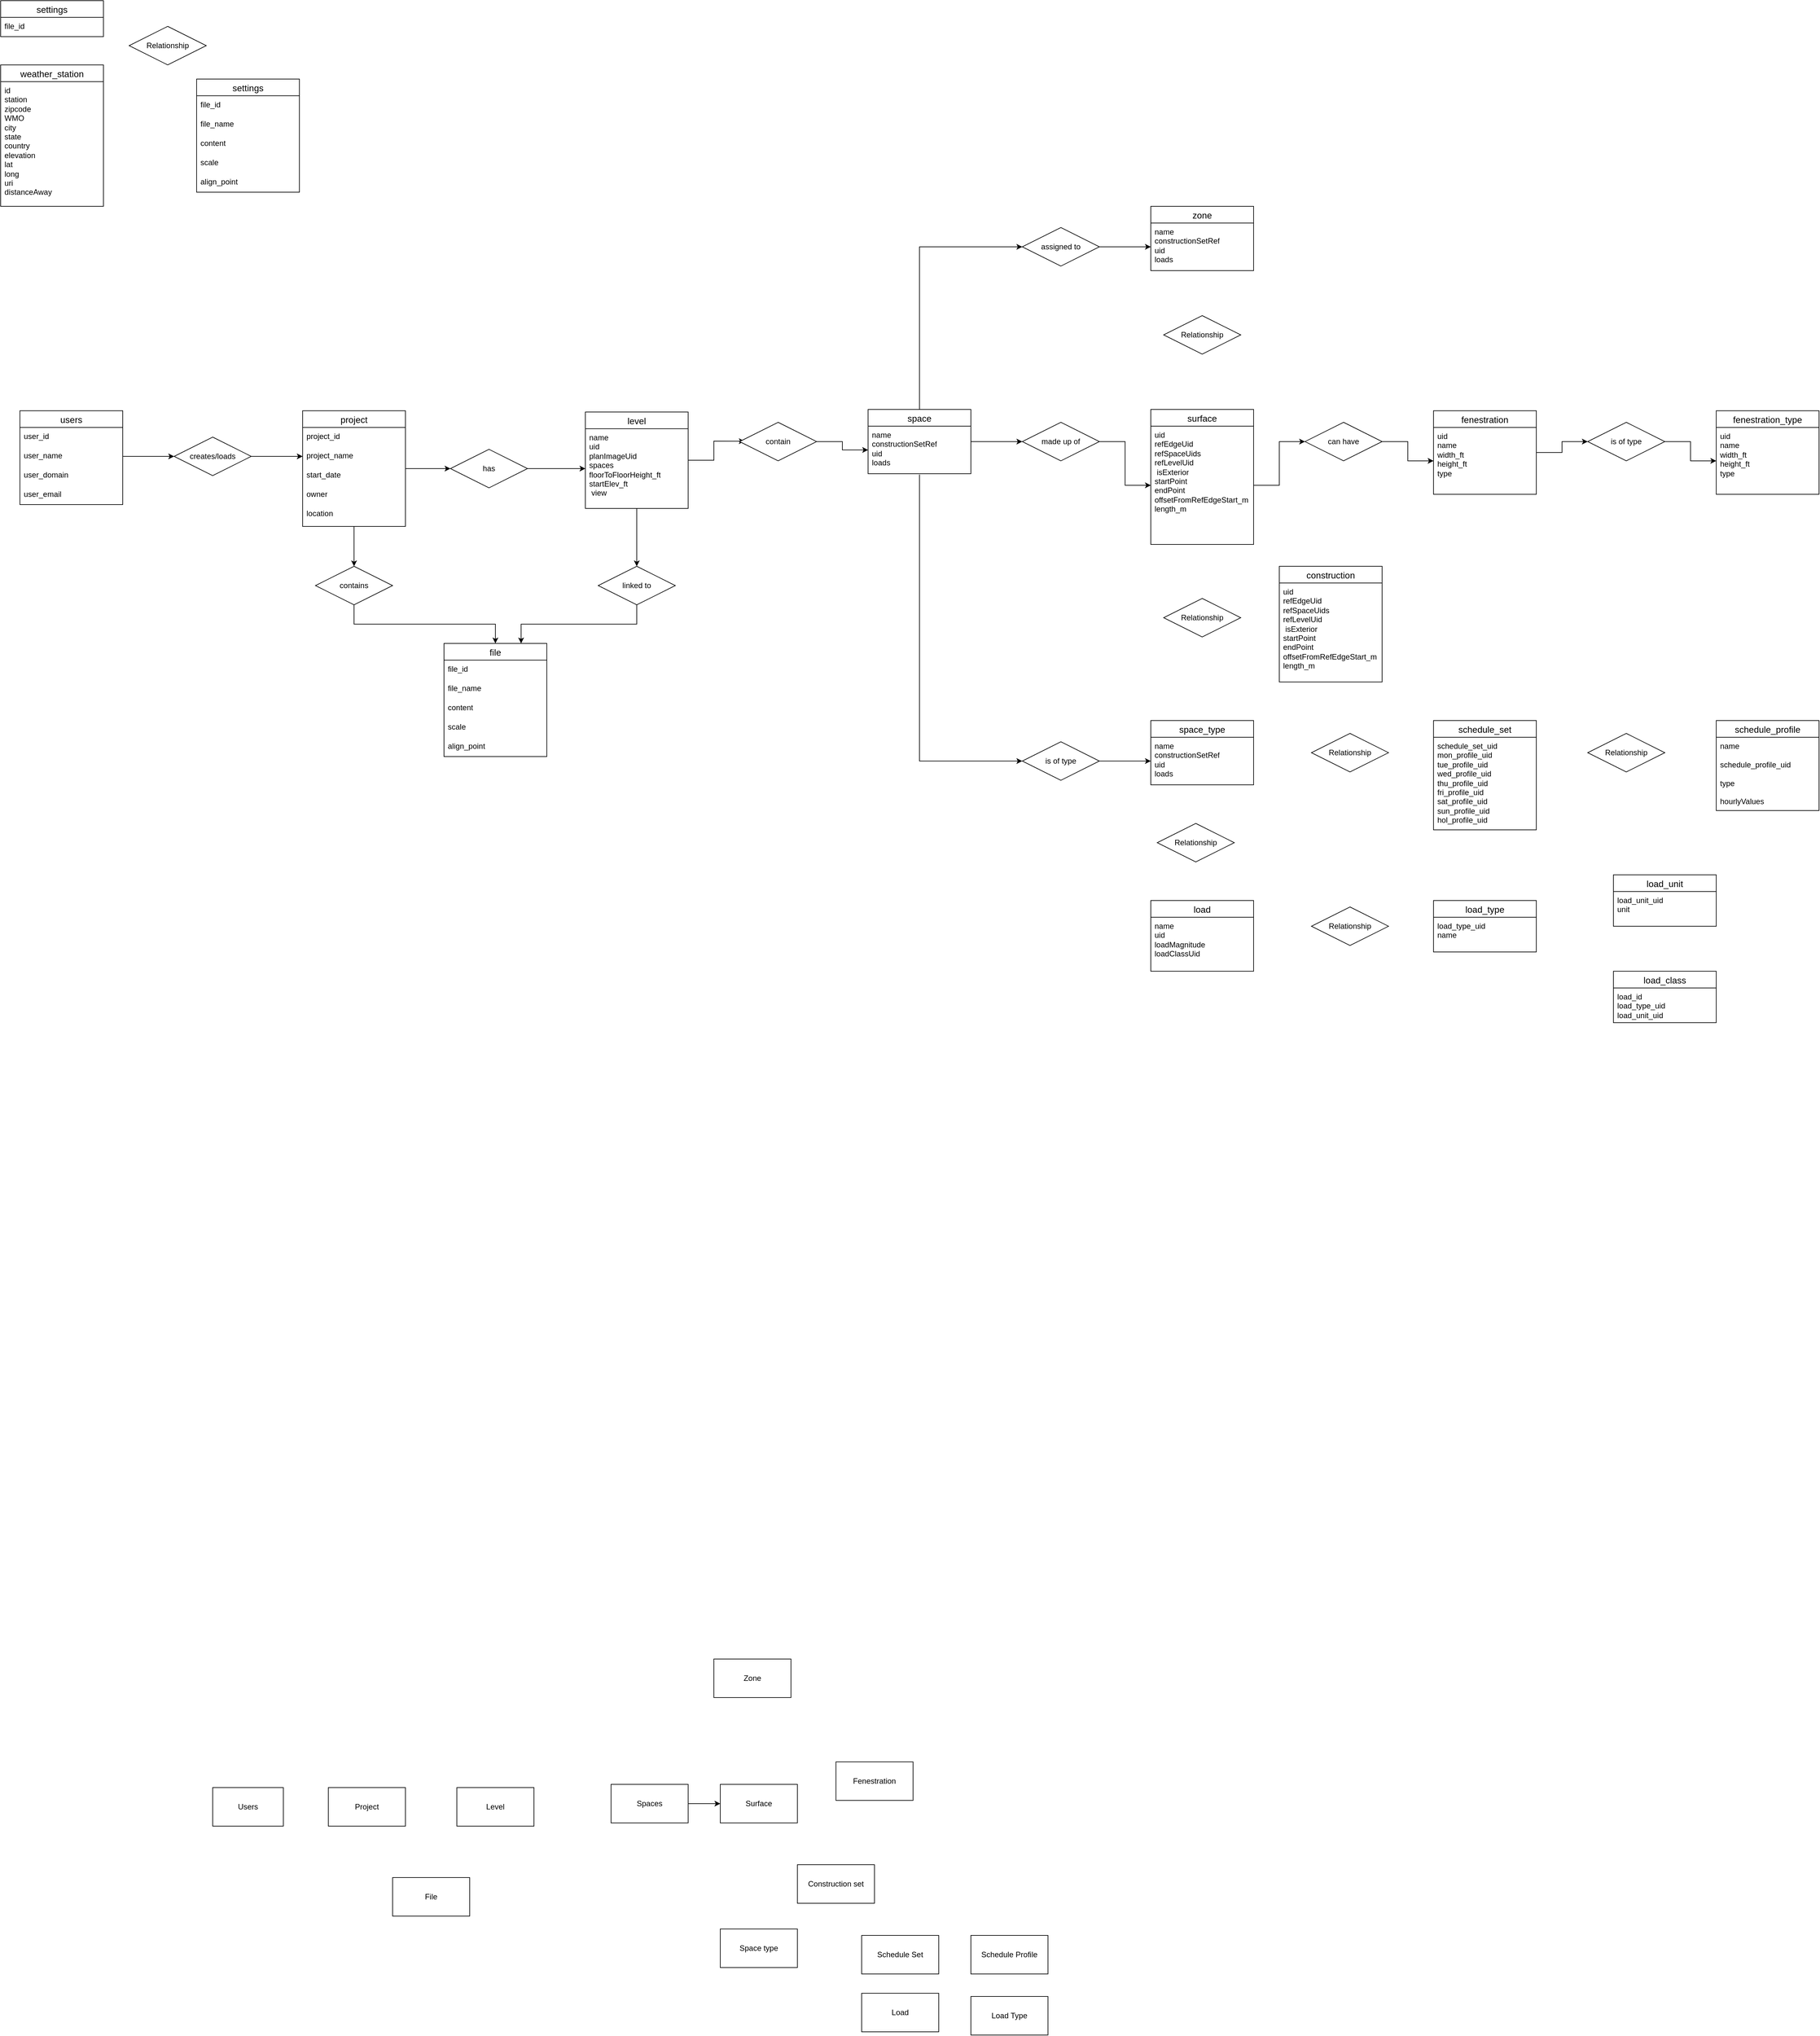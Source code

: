 <mxfile version="21.6.2" type="github">
  <diagram id="R2lEEEUBdFMjLlhIrx00" name="Page-1">
    <mxGraphModel dx="3013" dy="1828" grid="1" gridSize="10" guides="1" tooltips="1" connect="1" arrows="1" fold="1" page="1" pageScale="1" pageWidth="850" pageHeight="1100" math="0" shadow="0" extFonts="Permanent Marker^https://fonts.googleapis.com/css?family=Permanent+Marker">
      <root>
        <mxCell id="0" />
        <mxCell id="1" parent="0" />
        <mxCell id="-F1Ka28uUz91m6z4E-cP-1" value="users" style="swimlane;fontStyle=0;childLayout=stackLayout;horizontal=1;startSize=26;horizontalStack=0;resizeParent=1;resizeParentMax=0;resizeLast=0;collapsible=1;marginBottom=0;align=center;fontSize=14;" parent="1" vertex="1">
          <mxGeometry x="-1040" y="438" width="160" height="146" as="geometry" />
        </mxCell>
        <mxCell id="-F1Ka28uUz91m6z4E-cP-2" value="user_id" style="text;strokeColor=none;fillColor=none;spacingLeft=4;spacingRight=4;overflow=hidden;rotatable=0;points=[[0,0.5],[1,0.5]];portConstraint=eastwest;fontSize=12;whiteSpace=wrap;html=1;" parent="-F1Ka28uUz91m6z4E-cP-1" vertex="1">
          <mxGeometry y="26" width="160" height="30" as="geometry" />
        </mxCell>
        <mxCell id="-F1Ka28uUz91m6z4E-cP-3" value="user_name" style="text;strokeColor=none;fillColor=none;spacingLeft=4;spacingRight=4;overflow=hidden;rotatable=0;points=[[0,0.5],[1,0.5]];portConstraint=eastwest;fontSize=12;whiteSpace=wrap;html=1;" parent="-F1Ka28uUz91m6z4E-cP-1" vertex="1">
          <mxGeometry y="56" width="160" height="30" as="geometry" />
        </mxCell>
        <mxCell id="-F1Ka28uUz91m6z4E-cP-4" value="user_domain" style="text;strokeColor=none;fillColor=none;spacingLeft=4;spacingRight=4;overflow=hidden;rotatable=0;points=[[0,0.5],[1,0.5]];portConstraint=eastwest;fontSize=12;whiteSpace=wrap;html=1;" parent="-F1Ka28uUz91m6z4E-cP-1" vertex="1">
          <mxGeometry y="86" width="160" height="30" as="geometry" />
        </mxCell>
        <mxCell id="-F1Ka28uUz91m6z4E-cP-5" value="user_email&lt;br&gt;" style="text;strokeColor=none;fillColor=none;spacingLeft=4;spacingRight=4;overflow=hidden;rotatable=0;points=[[0,0.5],[1,0.5]];portConstraint=eastwest;fontSize=12;whiteSpace=wrap;html=1;" parent="-F1Ka28uUz91m6z4E-cP-1" vertex="1">
          <mxGeometry y="116" width="160" height="30" as="geometry" />
        </mxCell>
        <mxCell id="3tNtKZtcyxGO_XnY_yWC-94" style="edgeStyle=orthogonalEdgeStyle;rounded=0;orthogonalLoop=1;jettySize=auto;html=1;entryX=0;entryY=0.5;entryDx=0;entryDy=0;" edge="1" parent="1" source="-F1Ka28uUz91m6z4E-cP-6" target="3tNtKZtcyxGO_XnY_yWC-74">
          <mxGeometry relative="1" as="geometry" />
        </mxCell>
        <mxCell id="3tNtKZtcyxGO_XnY_yWC-106" style="edgeStyle=orthogonalEdgeStyle;rounded=0;orthogonalLoop=1;jettySize=auto;html=1;" edge="1" parent="1" source="-F1Ka28uUz91m6z4E-cP-6" target="3tNtKZtcyxGO_XnY_yWC-72">
          <mxGeometry relative="1" as="geometry" />
        </mxCell>
        <mxCell id="-F1Ka28uUz91m6z4E-cP-6" value="project" style="swimlane;fontStyle=0;childLayout=stackLayout;horizontal=1;startSize=26;horizontalStack=0;resizeParent=1;resizeParentMax=0;resizeLast=0;collapsible=1;marginBottom=0;align=center;fontSize=14;" parent="1" vertex="1">
          <mxGeometry x="-600" y="438" width="160" height="180" as="geometry" />
        </mxCell>
        <mxCell id="-F1Ka28uUz91m6z4E-cP-7" value="project_id" style="text;strokeColor=none;fillColor=none;spacingLeft=4;spacingRight=4;overflow=hidden;rotatable=0;points=[[0,0.5],[1,0.5]];portConstraint=eastwest;fontSize=12;whiteSpace=wrap;html=1;" parent="-F1Ka28uUz91m6z4E-cP-6" vertex="1">
          <mxGeometry y="26" width="160" height="30" as="geometry" />
        </mxCell>
        <mxCell id="-F1Ka28uUz91m6z4E-cP-8" value="project_name" style="text;strokeColor=none;fillColor=none;spacingLeft=4;spacingRight=4;overflow=hidden;rotatable=0;points=[[0,0.5],[1,0.5]];portConstraint=eastwest;fontSize=12;whiteSpace=wrap;html=1;" parent="-F1Ka28uUz91m6z4E-cP-6" vertex="1">
          <mxGeometry y="56" width="160" height="30" as="geometry" />
        </mxCell>
        <mxCell id="-F1Ka28uUz91m6z4E-cP-9" value="start_date" style="text;strokeColor=none;fillColor=none;spacingLeft=4;spacingRight=4;overflow=hidden;rotatable=0;points=[[0,0.5],[1,0.5]];portConstraint=eastwest;fontSize=12;whiteSpace=wrap;html=1;" parent="-F1Ka28uUz91m6z4E-cP-6" vertex="1">
          <mxGeometry y="86" width="160" height="30" as="geometry" />
        </mxCell>
        <mxCell id="-F1Ka28uUz91m6z4E-cP-11" value="owner" style="text;strokeColor=none;fillColor=none;spacingLeft=4;spacingRight=4;overflow=hidden;rotatable=0;points=[[0,0.5],[1,0.5]];portConstraint=eastwest;fontSize=12;whiteSpace=wrap;html=1;" parent="-F1Ka28uUz91m6z4E-cP-6" vertex="1">
          <mxGeometry y="116" width="160" height="30" as="geometry" />
        </mxCell>
        <mxCell id="-F1Ka28uUz91m6z4E-cP-12" value="location" style="text;strokeColor=none;fillColor=none;spacingLeft=4;spacingRight=4;overflow=hidden;rotatable=0;points=[[0,0.5],[1,0.5]];portConstraint=eastwest;fontSize=12;whiteSpace=wrap;html=1;" parent="-F1Ka28uUz91m6z4E-cP-6" vertex="1">
          <mxGeometry y="146" width="160" height="34" as="geometry" />
        </mxCell>
        <mxCell id="-F1Ka28uUz91m6z4E-cP-13" value="file" style="swimlane;fontStyle=0;childLayout=stackLayout;horizontal=1;startSize=26;horizontalStack=0;resizeParent=1;resizeParentMax=0;resizeLast=0;collapsible=1;marginBottom=0;align=center;fontSize=14;" parent="1" vertex="1">
          <mxGeometry x="-380" y="800" width="160" height="176" as="geometry" />
        </mxCell>
        <mxCell id="-F1Ka28uUz91m6z4E-cP-14" value="file_id" style="text;strokeColor=none;fillColor=none;spacingLeft=4;spacingRight=4;overflow=hidden;rotatable=0;points=[[0,0.5],[1,0.5]];portConstraint=eastwest;fontSize=12;whiteSpace=wrap;html=1;" parent="-F1Ka28uUz91m6z4E-cP-13" vertex="1">
          <mxGeometry y="26" width="160" height="30" as="geometry" />
        </mxCell>
        <mxCell id="-F1Ka28uUz91m6z4E-cP-15" value="file_name" style="text;strokeColor=none;fillColor=none;spacingLeft=4;spacingRight=4;overflow=hidden;rotatable=0;points=[[0,0.5],[1,0.5]];portConstraint=eastwest;fontSize=12;whiteSpace=wrap;html=1;" parent="-F1Ka28uUz91m6z4E-cP-13" vertex="1">
          <mxGeometry y="56" width="160" height="30" as="geometry" />
        </mxCell>
        <mxCell id="-F1Ka28uUz91m6z4E-cP-16" value="content" style="text;strokeColor=none;fillColor=none;spacingLeft=4;spacingRight=4;overflow=hidden;rotatable=0;points=[[0,0.5],[1,0.5]];portConstraint=eastwest;fontSize=12;whiteSpace=wrap;html=1;" parent="-F1Ka28uUz91m6z4E-cP-13" vertex="1">
          <mxGeometry y="86" width="160" height="30" as="geometry" />
        </mxCell>
        <mxCell id="-F1Ka28uUz91m6z4E-cP-17" value="scale" style="text;strokeColor=none;fillColor=none;spacingLeft=4;spacingRight=4;overflow=hidden;rotatable=0;points=[[0,0.5],[1,0.5]];portConstraint=eastwest;fontSize=12;whiteSpace=wrap;html=1;" parent="-F1Ka28uUz91m6z4E-cP-13" vertex="1">
          <mxGeometry y="116" width="160" height="30" as="geometry" />
        </mxCell>
        <mxCell id="-F1Ka28uUz91m6z4E-cP-18" value="align_point" style="text;strokeColor=none;fillColor=none;spacingLeft=4;spacingRight=4;overflow=hidden;rotatable=0;points=[[0,0.5],[1,0.5]];portConstraint=eastwest;fontSize=12;whiteSpace=wrap;html=1;" parent="-F1Ka28uUz91m6z4E-cP-13" vertex="1">
          <mxGeometry y="146" width="160" height="30" as="geometry" />
        </mxCell>
        <mxCell id="-F1Ka28uUz91m6z4E-cP-19" value="settings" style="swimlane;fontStyle=0;childLayout=stackLayout;horizontal=1;startSize=26;horizontalStack=0;resizeParent=1;resizeParentMax=0;resizeLast=0;collapsible=1;marginBottom=0;align=center;fontSize=14;" parent="1" vertex="1">
          <mxGeometry x="-765" y="-78" width="160" height="176" as="geometry" />
        </mxCell>
        <mxCell id="-F1Ka28uUz91m6z4E-cP-20" value="file_id" style="text;strokeColor=none;fillColor=none;spacingLeft=4;spacingRight=4;overflow=hidden;rotatable=0;points=[[0,0.5],[1,0.5]];portConstraint=eastwest;fontSize=12;whiteSpace=wrap;html=1;" parent="-F1Ka28uUz91m6z4E-cP-19" vertex="1">
          <mxGeometry y="26" width="160" height="30" as="geometry" />
        </mxCell>
        <mxCell id="-F1Ka28uUz91m6z4E-cP-21" value="file_name" style="text;strokeColor=none;fillColor=none;spacingLeft=4;spacingRight=4;overflow=hidden;rotatable=0;points=[[0,0.5],[1,0.5]];portConstraint=eastwest;fontSize=12;whiteSpace=wrap;html=1;" parent="-F1Ka28uUz91m6z4E-cP-19" vertex="1">
          <mxGeometry y="56" width="160" height="30" as="geometry" />
        </mxCell>
        <mxCell id="-F1Ka28uUz91m6z4E-cP-22" value="content" style="text;strokeColor=none;fillColor=none;spacingLeft=4;spacingRight=4;overflow=hidden;rotatable=0;points=[[0,0.5],[1,0.5]];portConstraint=eastwest;fontSize=12;whiteSpace=wrap;html=1;" parent="-F1Ka28uUz91m6z4E-cP-19" vertex="1">
          <mxGeometry y="86" width="160" height="30" as="geometry" />
        </mxCell>
        <mxCell id="-F1Ka28uUz91m6z4E-cP-23" value="scale" style="text;strokeColor=none;fillColor=none;spacingLeft=4;spacingRight=4;overflow=hidden;rotatable=0;points=[[0,0.5],[1,0.5]];portConstraint=eastwest;fontSize=12;whiteSpace=wrap;html=1;" parent="-F1Ka28uUz91m6z4E-cP-19" vertex="1">
          <mxGeometry y="116" width="160" height="30" as="geometry" />
        </mxCell>
        <mxCell id="-F1Ka28uUz91m6z4E-cP-24" value="align_point" style="text;strokeColor=none;fillColor=none;spacingLeft=4;spacingRight=4;overflow=hidden;rotatable=0;points=[[0,0.5],[1,0.5]];portConstraint=eastwest;fontSize=12;whiteSpace=wrap;html=1;" parent="-F1Ka28uUz91m6z4E-cP-19" vertex="1">
          <mxGeometry y="146" width="160" height="30" as="geometry" />
        </mxCell>
        <mxCell id="3tNtKZtcyxGO_XnY_yWC-1" value="schedule_profile" style="swimlane;fontStyle=0;childLayout=stackLayout;horizontal=1;startSize=26;horizontalStack=0;resizeParent=1;resizeParentMax=0;resizeLast=0;collapsible=1;marginBottom=0;align=center;fontSize=14;" vertex="1" parent="1">
          <mxGeometry x="1600" y="920" width="160" height="140" as="geometry" />
        </mxCell>
        <mxCell id="3tNtKZtcyxGO_XnY_yWC-3" value="&lt;div&gt;name&lt;/div&gt;&lt;div&gt;&lt;br&gt;&lt;/div&gt;&lt;div&gt;schedule_profile_uid&lt;/div&gt;&lt;div&gt;&lt;br&gt;&lt;/div&gt;&lt;div&gt;type&lt;/div&gt;&lt;div&gt;&lt;br&gt;&lt;/div&gt;&lt;div&gt;hourlyValues&lt;/div&gt;" style="text;strokeColor=none;fillColor=none;spacingLeft=4;spacingRight=4;overflow=hidden;rotatable=0;points=[[0,0.5],[1,0.5]];portConstraint=eastwest;fontSize=12;whiteSpace=wrap;html=1;" vertex="1" parent="3tNtKZtcyxGO_XnY_yWC-1">
          <mxGeometry y="26" width="160" height="114" as="geometry" />
        </mxCell>
        <mxCell id="3tNtKZtcyxGO_XnY_yWC-7" value="schedule_set" style="swimlane;fontStyle=0;childLayout=stackLayout;horizontal=1;startSize=26;horizontalStack=0;resizeParent=1;resizeParentMax=0;resizeLast=0;collapsible=1;marginBottom=0;align=center;fontSize=14;" vertex="1" parent="1">
          <mxGeometry x="1160" y="920" width="160" height="170" as="geometry" />
        </mxCell>
        <mxCell id="3tNtKZtcyxGO_XnY_yWC-8" value="&lt;div&gt;schedule_set_uid&lt;/div&gt;&lt;div&gt;mon_profile_uid&lt;/div&gt;&lt;div&gt;tue_profile_uid&lt;br&gt;&lt;/div&gt;wed_profile_uid&lt;br&gt;thu_profile_uid&lt;br&gt;fri_profile_uid&lt;br&gt;sat_profile_uid&lt;br&gt;sun_profile_uid&lt;br&gt;hol_profile_uid" style="text;strokeColor=none;fillColor=none;spacingLeft=4;spacingRight=4;overflow=hidden;rotatable=0;points=[[0,0.5],[1,0.5]];portConstraint=eastwest;fontSize=12;whiteSpace=wrap;html=1;" vertex="1" parent="3tNtKZtcyxGO_XnY_yWC-7">
          <mxGeometry y="26" width="160" height="144" as="geometry" />
        </mxCell>
        <mxCell id="3tNtKZtcyxGO_XnY_yWC-9" value="weather_station" style="swimlane;fontStyle=0;childLayout=stackLayout;horizontal=1;startSize=26;horizontalStack=0;resizeParent=1;resizeParentMax=0;resizeLast=0;collapsible=1;marginBottom=0;align=center;fontSize=14;" vertex="1" parent="1">
          <mxGeometry x="-1070" y="-100" width="160" height="220" as="geometry" />
        </mxCell>
        <mxCell id="3tNtKZtcyxGO_XnY_yWC-10" value="id&lt;br&gt;&lt;div&gt;station&lt;/div&gt;&lt;div&gt;zipcode&lt;/div&gt;&lt;div&gt;WMO&lt;/div&gt;&lt;div&gt;city&lt;/div&gt;&lt;div&gt;state&lt;/div&gt;&lt;div&gt;country&lt;/div&gt;&lt;div&gt;elevation&lt;/div&gt;&lt;div&gt;lat&lt;/div&gt;&lt;div&gt;long&lt;/div&gt;&lt;div&gt;uri&lt;/div&gt;&lt;div&gt;distanceAway&lt;/div&gt;" style="text;strokeColor=none;fillColor=none;spacingLeft=4;spacingRight=4;overflow=hidden;rotatable=0;points=[[0,0.5],[1,0.5]];portConstraint=eastwest;fontSize=12;whiteSpace=wrap;html=1;" vertex="1" parent="3tNtKZtcyxGO_XnY_yWC-9">
          <mxGeometry y="26" width="160" height="194" as="geometry" />
        </mxCell>
        <mxCell id="3tNtKZtcyxGO_XnY_yWC-15" value="settings" style="swimlane;fontStyle=0;childLayout=stackLayout;horizontal=1;startSize=26;horizontalStack=0;resizeParent=1;resizeParentMax=0;resizeLast=0;collapsible=1;marginBottom=0;align=center;fontSize=14;" vertex="1" parent="1">
          <mxGeometry x="-1070" y="-200" width="160" height="56" as="geometry" />
        </mxCell>
        <mxCell id="3tNtKZtcyxGO_XnY_yWC-16" value="file_id" style="text;strokeColor=none;fillColor=none;spacingLeft=4;spacingRight=4;overflow=hidden;rotatable=0;points=[[0,0.5],[1,0.5]];portConstraint=eastwest;fontSize=12;whiteSpace=wrap;html=1;" vertex="1" parent="3tNtKZtcyxGO_XnY_yWC-15">
          <mxGeometry y="26" width="160" height="30" as="geometry" />
        </mxCell>
        <mxCell id="3tNtKZtcyxGO_XnY_yWC-22" value="surface" style="swimlane;fontStyle=0;childLayout=stackLayout;horizontal=1;startSize=26;horizontalStack=0;resizeParent=1;resizeParentMax=0;resizeLast=0;collapsible=1;marginBottom=0;align=center;fontSize=14;" vertex="1" parent="1">
          <mxGeometry x="720" y="436" width="160" height="210" as="geometry" />
        </mxCell>
        <mxCell id="3tNtKZtcyxGO_XnY_yWC-23" value="&lt;span style=&quot;background-color: initial;&quot;&gt;uid&lt;/span&gt;&lt;br&gt;&lt;div&gt;refEdgeUid&lt;span style=&quot;white-space: pre;&quot;&gt;&#x9;&lt;/span&gt;&lt;/div&gt;&lt;div&gt;refSpaceUids&lt;br&gt;&lt;/div&gt;&lt;div&gt;refLevelUid&lt;/div&gt;&lt;div&gt;&amp;nbsp;isExterior&lt;/div&gt;&lt;div&gt;startPoint&lt;/div&gt;&lt;div&gt;endPoint&lt;/div&gt;&lt;div&gt;offsetFromRefEdgeStart_m&lt;/div&gt;&lt;div&gt;length_m&lt;/div&gt;" style="text;strokeColor=none;fillColor=none;spacingLeft=4;spacingRight=4;overflow=hidden;rotatable=0;points=[[0,0.5],[1,0.5]];portConstraint=eastwest;fontSize=12;whiteSpace=wrap;html=1;" vertex="1" parent="3tNtKZtcyxGO_XnY_yWC-22">
          <mxGeometry y="26" width="160" height="184" as="geometry" />
        </mxCell>
        <mxCell id="3tNtKZtcyxGO_XnY_yWC-24" value="load_class" style="swimlane;fontStyle=0;childLayout=stackLayout;horizontal=1;startSize=26;horizontalStack=0;resizeParent=1;resizeParentMax=0;resizeLast=0;collapsible=1;marginBottom=0;align=center;fontSize=14;" vertex="1" parent="1">
          <mxGeometry x="1440" y="1310" width="160" height="80" as="geometry" />
        </mxCell>
        <mxCell id="3tNtKZtcyxGO_XnY_yWC-25" value="load_id&lt;br&gt;load_type_uid&lt;br&gt;load_unit_uid&lt;br&gt;&lt;div&gt;&lt;/div&gt;" style="text;strokeColor=none;fillColor=none;spacingLeft=4;spacingRight=4;overflow=hidden;rotatable=0;points=[[0,0.5],[1,0.5]];portConstraint=eastwest;fontSize=12;whiteSpace=wrap;html=1;" vertex="1" parent="3tNtKZtcyxGO_XnY_yWC-24">
          <mxGeometry y="26" width="160" height="54" as="geometry" />
        </mxCell>
        <mxCell id="3tNtKZtcyxGO_XnY_yWC-26" value="load_unit" style="swimlane;fontStyle=0;childLayout=stackLayout;horizontal=1;startSize=26;horizontalStack=0;resizeParent=1;resizeParentMax=0;resizeLast=0;collapsible=1;marginBottom=0;align=center;fontSize=14;" vertex="1" parent="1">
          <mxGeometry x="1440" y="1160" width="160" height="80" as="geometry" />
        </mxCell>
        <mxCell id="3tNtKZtcyxGO_XnY_yWC-27" value="load_unit_uid&lt;br&gt;unit&lt;br&gt;&lt;div&gt;&lt;/div&gt;" style="text;strokeColor=none;fillColor=none;spacingLeft=4;spacingRight=4;overflow=hidden;rotatable=0;points=[[0,0.5],[1,0.5]];portConstraint=eastwest;fontSize=12;whiteSpace=wrap;html=1;" vertex="1" parent="3tNtKZtcyxGO_XnY_yWC-26">
          <mxGeometry y="26" width="160" height="54" as="geometry" />
        </mxCell>
        <mxCell id="3tNtKZtcyxGO_XnY_yWC-28" value="load_type" style="swimlane;fontStyle=0;childLayout=stackLayout;horizontal=1;startSize=26;horizontalStack=0;resizeParent=1;resizeParentMax=0;resizeLast=0;collapsible=1;marginBottom=0;align=center;fontSize=14;" vertex="1" parent="1">
          <mxGeometry x="1160" y="1200" width="160" height="80" as="geometry" />
        </mxCell>
        <mxCell id="3tNtKZtcyxGO_XnY_yWC-29" value="load_type_uid&lt;br&gt;name&lt;br style=&quot;border-color: var(--border-color);&quot;&gt;&lt;div&gt;&lt;/div&gt;" style="text;strokeColor=none;fillColor=none;spacingLeft=4;spacingRight=4;overflow=hidden;rotatable=0;points=[[0,0.5],[1,0.5]];portConstraint=eastwest;fontSize=12;whiteSpace=wrap;html=1;" vertex="1" parent="3tNtKZtcyxGO_XnY_yWC-28">
          <mxGeometry y="26" width="160" height="54" as="geometry" />
        </mxCell>
        <mxCell id="3tNtKZtcyxGO_XnY_yWC-30" value="construction" style="swimlane;fontStyle=0;childLayout=stackLayout;horizontal=1;startSize=26;horizontalStack=0;resizeParent=1;resizeParentMax=0;resizeLast=0;collapsible=1;marginBottom=0;align=center;fontSize=14;" vertex="1" parent="1">
          <mxGeometry x="920" y="680" width="160" height="180" as="geometry" />
        </mxCell>
        <mxCell id="3tNtKZtcyxGO_XnY_yWC-31" value="&lt;span style=&quot;background-color: initial;&quot;&gt;uid&lt;/span&gt;&lt;br&gt;&lt;div&gt;refEdgeUid&lt;span style=&quot;white-space: pre;&quot;&gt;&#x9;&lt;/span&gt;&lt;/div&gt;&lt;div&gt;refSpaceUids&lt;br&gt;&lt;/div&gt;&lt;div&gt;refLevelUid&lt;/div&gt;&lt;div&gt;&amp;nbsp;isExterior&lt;/div&gt;&lt;div&gt;startPoint&lt;/div&gt;&lt;div&gt;endPoint&lt;/div&gt;&lt;div&gt;offsetFromRefEdgeStart_m&lt;/div&gt;&lt;div&gt;length_m&lt;/div&gt;" style="text;strokeColor=none;fillColor=none;spacingLeft=4;spacingRight=4;overflow=hidden;rotatable=0;points=[[0,0.5],[1,0.5]];portConstraint=eastwest;fontSize=12;whiteSpace=wrap;html=1;" vertex="1" parent="3tNtKZtcyxGO_XnY_yWC-30">
          <mxGeometry y="26" width="160" height="154" as="geometry" />
        </mxCell>
        <mxCell id="3tNtKZtcyxGO_XnY_yWC-32" value="load" style="swimlane;fontStyle=0;childLayout=stackLayout;horizontal=1;startSize=26;horizontalStack=0;resizeParent=1;resizeParentMax=0;resizeLast=0;collapsible=1;marginBottom=0;align=center;fontSize=14;" vertex="1" parent="1">
          <mxGeometry x="720" y="1200" width="160" height="110" as="geometry" />
        </mxCell>
        <mxCell id="3tNtKZtcyxGO_XnY_yWC-33" value="&lt;div&gt;name&lt;/div&gt;&lt;div&gt;uid&lt;/div&gt;&lt;div&gt;loadMagnitude&lt;/div&gt;&lt;div&gt;loadClassUid&lt;/div&gt;&lt;div&gt;&lt;/div&gt;" style="text;strokeColor=none;fillColor=none;spacingLeft=4;spacingRight=4;overflow=hidden;rotatable=0;points=[[0,0.5],[1,0.5]];portConstraint=eastwest;fontSize=12;whiteSpace=wrap;html=1;" vertex="1" parent="3tNtKZtcyxGO_XnY_yWC-32">
          <mxGeometry y="26" width="160" height="84" as="geometry" />
        </mxCell>
        <mxCell id="3tNtKZtcyxGO_XnY_yWC-97" style="edgeStyle=orthogonalEdgeStyle;rounded=0;orthogonalLoop=1;jettySize=auto;html=1;" edge="1" parent="1" source="3tNtKZtcyxGO_XnY_yWC-34" target="3tNtKZtcyxGO_XnY_yWC-76">
          <mxGeometry relative="1" as="geometry" />
        </mxCell>
        <mxCell id="3tNtKZtcyxGO_XnY_yWC-111" style="edgeStyle=orthogonalEdgeStyle;rounded=0;orthogonalLoop=1;jettySize=auto;html=1;entryX=0;entryY=0.5;entryDx=0;entryDy=0;exitX=0.5;exitY=1.019;exitDx=0;exitDy=0;exitPerimeter=0;" edge="1" parent="1" source="3tNtKZtcyxGO_XnY_yWC-35" target="3tNtKZtcyxGO_XnY_yWC-110">
          <mxGeometry relative="1" as="geometry">
            <Array as="points">
              <mxPoint x="360" y="983" />
            </Array>
          </mxGeometry>
        </mxCell>
        <mxCell id="3tNtKZtcyxGO_XnY_yWC-115" style="edgeStyle=orthogonalEdgeStyle;rounded=0;orthogonalLoop=1;jettySize=auto;html=1;exitX=0.5;exitY=0;exitDx=0;exitDy=0;" edge="1" parent="1" source="3tNtKZtcyxGO_XnY_yWC-34" target="3tNtKZtcyxGO_XnY_yWC-113">
          <mxGeometry relative="1" as="geometry">
            <Array as="points">
              <mxPoint x="360" y="183" />
            </Array>
          </mxGeometry>
        </mxCell>
        <mxCell id="3tNtKZtcyxGO_XnY_yWC-34" value="space" style="swimlane;fontStyle=0;childLayout=stackLayout;horizontal=1;startSize=26;horizontalStack=0;resizeParent=1;resizeParentMax=0;resizeLast=0;collapsible=1;marginBottom=0;align=center;fontSize=14;" vertex="1" parent="1">
          <mxGeometry x="280" y="436" width="160" height="100" as="geometry" />
        </mxCell>
        <mxCell id="3tNtKZtcyxGO_XnY_yWC-35" value="&lt;div&gt;name&lt;/div&gt;&lt;div&gt;constructionSetRef&lt;/div&gt;&lt;div&gt;uid&lt;/div&gt;&lt;div&gt;loads&lt;/div&gt;" style="text;strokeColor=none;fillColor=none;spacingLeft=4;spacingRight=4;overflow=hidden;rotatable=0;points=[[0,0.5],[1,0.5]];portConstraint=eastwest;fontSize=12;whiteSpace=wrap;html=1;" vertex="1" parent="3tNtKZtcyxGO_XnY_yWC-34">
          <mxGeometry y="26" width="160" height="74" as="geometry" />
        </mxCell>
        <mxCell id="3tNtKZtcyxGO_XnY_yWC-36" value="fenestration_type" style="swimlane;fontStyle=0;childLayout=stackLayout;horizontal=1;startSize=26;horizontalStack=0;resizeParent=1;resizeParentMax=0;resizeLast=0;collapsible=1;marginBottom=0;align=center;fontSize=14;" vertex="1" parent="1">
          <mxGeometry x="1600" y="438" width="160" height="130" as="geometry" />
        </mxCell>
        <mxCell id="3tNtKZtcyxGO_XnY_yWC-37" value="&lt;div&gt;uid&lt;/div&gt;&lt;div&gt;name&lt;/div&gt;&lt;div&gt;width_ft&lt;/div&gt;&lt;div&gt;height_ft&lt;/div&gt;&lt;div&gt;type&lt;/div&gt;" style="text;strokeColor=none;fillColor=none;spacingLeft=4;spacingRight=4;overflow=hidden;rotatable=0;points=[[0,0.5],[1,0.5]];portConstraint=eastwest;fontSize=12;whiteSpace=wrap;html=1;" vertex="1" parent="3tNtKZtcyxGO_XnY_yWC-36">
          <mxGeometry y="26" width="160" height="104" as="geometry" />
        </mxCell>
        <mxCell id="3tNtKZtcyxGO_XnY_yWC-95" style="edgeStyle=orthogonalEdgeStyle;rounded=0;orthogonalLoop=1;jettySize=auto;html=1;entryX=0.066;entryY=0.489;entryDx=0;entryDy=0;entryPerimeter=0;" edge="1" parent="1" source="3tNtKZtcyxGO_XnY_yWC-38" target="3tNtKZtcyxGO_XnY_yWC-75">
          <mxGeometry relative="1" as="geometry" />
        </mxCell>
        <mxCell id="3tNtKZtcyxGO_XnY_yWC-108" style="edgeStyle=orthogonalEdgeStyle;rounded=0;orthogonalLoop=1;jettySize=auto;html=1;" edge="1" parent="1" source="3tNtKZtcyxGO_XnY_yWC-38" target="3tNtKZtcyxGO_XnY_yWC-73">
          <mxGeometry relative="1" as="geometry" />
        </mxCell>
        <mxCell id="3tNtKZtcyxGO_XnY_yWC-38" value="level" style="swimlane;fontStyle=0;childLayout=stackLayout;horizontal=1;startSize=26;horizontalStack=0;resizeParent=1;resizeParentMax=0;resizeLast=0;collapsible=1;marginBottom=0;align=center;fontSize=14;" vertex="1" parent="1">
          <mxGeometry x="-160" y="440" width="160" height="150" as="geometry" />
        </mxCell>
        <mxCell id="3tNtKZtcyxGO_XnY_yWC-39" value="&lt;div&gt;name&lt;/div&gt;&lt;div&gt;uid&lt;/div&gt;&lt;div&gt;planImageUid&lt;/div&gt;&lt;div&gt;spaces&lt;/div&gt;&lt;div&gt;floorToFloorHeight_ft&lt;/div&gt;&lt;div&gt;startElev_ft&lt;/div&gt;&lt;div&gt;&amp;nbsp;view&lt;/div&gt;" style="text;strokeColor=none;fillColor=none;spacingLeft=4;spacingRight=4;overflow=hidden;rotatable=0;points=[[0,0.5],[1,0.5]];portConstraint=eastwest;fontSize=12;whiteSpace=wrap;html=1;" vertex="1" parent="3tNtKZtcyxGO_XnY_yWC-38">
          <mxGeometry y="26" width="160" height="124" as="geometry" />
        </mxCell>
        <mxCell id="3tNtKZtcyxGO_XnY_yWC-40" value="Users" style="rounded=0;whiteSpace=wrap;html=1;" vertex="1" parent="1">
          <mxGeometry x="-740" y="2580" width="110" height="60" as="geometry" />
        </mxCell>
        <mxCell id="3tNtKZtcyxGO_XnY_yWC-41" value="Project" style="rounded=0;whiteSpace=wrap;html=1;" vertex="1" parent="1">
          <mxGeometry x="-560" y="2580" width="120" height="60" as="geometry" />
        </mxCell>
        <mxCell id="3tNtKZtcyxGO_XnY_yWC-42" value="File" style="rounded=0;whiteSpace=wrap;html=1;" vertex="1" parent="1">
          <mxGeometry x="-460" y="2720" width="120" height="60" as="geometry" />
        </mxCell>
        <mxCell id="3tNtKZtcyxGO_XnY_yWC-59" style="edgeStyle=orthogonalEdgeStyle;rounded=0;orthogonalLoop=1;jettySize=auto;html=1;exitX=1;exitY=0.5;exitDx=0;exitDy=0;" edge="1" parent="1" source="3tNtKZtcyxGO_XnY_yWC-43" target="3tNtKZtcyxGO_XnY_yWC-50">
          <mxGeometry relative="1" as="geometry" />
        </mxCell>
        <mxCell id="3tNtKZtcyxGO_XnY_yWC-43" value="Spaces" style="rounded=0;whiteSpace=wrap;html=1;" vertex="1" parent="1">
          <mxGeometry x="-120" y="2575" width="120" height="60" as="geometry" />
        </mxCell>
        <mxCell id="3tNtKZtcyxGO_XnY_yWC-46" value="Zone" style="rounded=0;whiteSpace=wrap;html=1;" vertex="1" parent="1">
          <mxGeometry x="40" y="2380" width="120" height="60" as="geometry" />
        </mxCell>
        <mxCell id="3tNtKZtcyxGO_XnY_yWC-47" value="Space type" style="rounded=0;whiteSpace=wrap;html=1;" vertex="1" parent="1">
          <mxGeometry x="50" y="2800" width="120" height="60" as="geometry" />
        </mxCell>
        <mxCell id="3tNtKZtcyxGO_XnY_yWC-49" value="Level" style="rounded=0;whiteSpace=wrap;html=1;" vertex="1" parent="1">
          <mxGeometry x="-360" y="2580" width="120" height="60" as="geometry" />
        </mxCell>
        <mxCell id="3tNtKZtcyxGO_XnY_yWC-50" value="Surface" style="rounded=0;whiteSpace=wrap;html=1;" vertex="1" parent="1">
          <mxGeometry x="50" y="2575" width="120" height="60" as="geometry" />
        </mxCell>
        <mxCell id="3tNtKZtcyxGO_XnY_yWC-51" value="Load" style="rounded=0;whiteSpace=wrap;html=1;" vertex="1" parent="1">
          <mxGeometry x="270" y="2900" width="120" height="60" as="geometry" />
        </mxCell>
        <mxCell id="3tNtKZtcyxGO_XnY_yWC-52" value="Fenestration" style="rounded=0;whiteSpace=wrap;html=1;" vertex="1" parent="1">
          <mxGeometry x="230" y="2540" width="120" height="60" as="geometry" />
        </mxCell>
        <mxCell id="3tNtKZtcyxGO_XnY_yWC-53" value="Schedule Profile" style="rounded=0;whiteSpace=wrap;html=1;" vertex="1" parent="1">
          <mxGeometry x="440" y="2810" width="120" height="60" as="geometry" />
        </mxCell>
        <mxCell id="3tNtKZtcyxGO_XnY_yWC-54" value="Construction set" style="rounded=0;whiteSpace=wrap;html=1;" vertex="1" parent="1">
          <mxGeometry x="170" y="2700" width="120" height="60" as="geometry" />
        </mxCell>
        <mxCell id="3tNtKZtcyxGO_XnY_yWC-55" value="Schedule Set" style="rounded=0;whiteSpace=wrap;html=1;" vertex="1" parent="1">
          <mxGeometry x="270" y="2810" width="120" height="60" as="geometry" />
        </mxCell>
        <mxCell id="3tNtKZtcyxGO_XnY_yWC-57" value="Load Type" style="rounded=0;whiteSpace=wrap;html=1;" vertex="1" parent="1">
          <mxGeometry x="440" y="2905" width="120" height="60" as="geometry" />
        </mxCell>
        <mxCell id="3tNtKZtcyxGO_XnY_yWC-58" style="edgeStyle=orthogonalEdgeStyle;rounded=0;orthogonalLoop=1;jettySize=auto;html=1;exitX=0.5;exitY=1;exitDx=0;exitDy=0;" edge="1" parent="1" source="3tNtKZtcyxGO_XnY_yWC-50" target="3tNtKZtcyxGO_XnY_yWC-50">
          <mxGeometry relative="1" as="geometry" />
        </mxCell>
        <mxCell id="3tNtKZtcyxGO_XnY_yWC-103" style="edgeStyle=orthogonalEdgeStyle;rounded=0;orthogonalLoop=1;jettySize=auto;html=1;" edge="1" parent="1" source="3tNtKZtcyxGO_XnY_yWC-62" target="3tNtKZtcyxGO_XnY_yWC-78">
          <mxGeometry relative="1" as="geometry" />
        </mxCell>
        <mxCell id="3tNtKZtcyxGO_XnY_yWC-62" value="fenestration" style="swimlane;fontStyle=0;childLayout=stackLayout;horizontal=1;startSize=26;horizontalStack=0;resizeParent=1;resizeParentMax=0;resizeLast=0;collapsible=1;marginBottom=0;align=center;fontSize=14;" vertex="1" parent="1">
          <mxGeometry x="1160" y="438" width="160" height="130" as="geometry" />
        </mxCell>
        <mxCell id="3tNtKZtcyxGO_XnY_yWC-63" value="&lt;div&gt;uid&lt;/div&gt;&lt;div&gt;name&lt;/div&gt;&lt;div&gt;width_ft&lt;/div&gt;&lt;div&gt;height_ft&lt;/div&gt;&lt;div&gt;type&lt;/div&gt;" style="text;strokeColor=none;fillColor=none;spacingLeft=4;spacingRight=4;overflow=hidden;rotatable=0;points=[[0,0.5],[1,0.5]];portConstraint=eastwest;fontSize=12;whiteSpace=wrap;html=1;" vertex="1" parent="3tNtKZtcyxGO_XnY_yWC-62">
          <mxGeometry y="26" width="160" height="104" as="geometry" />
        </mxCell>
        <mxCell id="3tNtKZtcyxGO_XnY_yWC-65" value="zone" style="swimlane;fontStyle=0;childLayout=stackLayout;horizontal=1;startSize=26;horizontalStack=0;resizeParent=1;resizeParentMax=0;resizeLast=0;collapsible=1;marginBottom=0;align=center;fontSize=14;" vertex="1" parent="1">
          <mxGeometry x="720" y="120" width="160" height="100" as="geometry" />
        </mxCell>
        <mxCell id="3tNtKZtcyxGO_XnY_yWC-66" value="&lt;div&gt;name&lt;/div&gt;&lt;div&gt;constructionSetRef&lt;/div&gt;&lt;div&gt;uid&lt;/div&gt;&lt;div&gt;loads&lt;/div&gt;" style="text;strokeColor=none;fillColor=none;spacingLeft=4;spacingRight=4;overflow=hidden;rotatable=0;points=[[0,0.5],[1,0.5]];portConstraint=eastwest;fontSize=12;whiteSpace=wrap;html=1;" vertex="1" parent="3tNtKZtcyxGO_XnY_yWC-65">
          <mxGeometry y="26" width="160" height="74" as="geometry" />
        </mxCell>
        <mxCell id="3tNtKZtcyxGO_XnY_yWC-67" value="space_type" style="swimlane;fontStyle=0;childLayout=stackLayout;horizontal=1;startSize=26;horizontalStack=0;resizeParent=1;resizeParentMax=0;resizeLast=0;collapsible=1;marginBottom=0;align=center;fontSize=14;" vertex="1" parent="1">
          <mxGeometry x="720" y="920" width="160" height="100" as="geometry" />
        </mxCell>
        <mxCell id="3tNtKZtcyxGO_XnY_yWC-68" value="&lt;div&gt;name&lt;/div&gt;&lt;div&gt;constructionSetRef&lt;/div&gt;&lt;div&gt;uid&lt;/div&gt;&lt;div&gt;loads&lt;/div&gt;" style="text;strokeColor=none;fillColor=none;spacingLeft=4;spacingRight=4;overflow=hidden;rotatable=0;points=[[0,0.5],[1,0.5]];portConstraint=eastwest;fontSize=12;whiteSpace=wrap;html=1;" vertex="1" parent="3tNtKZtcyxGO_XnY_yWC-67">
          <mxGeometry y="26" width="160" height="74" as="geometry" />
        </mxCell>
        <mxCell id="3tNtKZtcyxGO_XnY_yWC-70" value="Relationship" style="shape=rhombus;perimeter=rhombusPerimeter;whiteSpace=wrap;html=1;align=center;" vertex="1" parent="1">
          <mxGeometry x="-870" y="-160" width="120" height="60" as="geometry" />
        </mxCell>
        <mxCell id="3tNtKZtcyxGO_XnY_yWC-87" style="edgeStyle=orthogonalEdgeStyle;rounded=0;orthogonalLoop=1;jettySize=auto;html=1;" edge="1" parent="1" source="3tNtKZtcyxGO_XnY_yWC-71" target="-F1Ka28uUz91m6z4E-cP-8">
          <mxGeometry relative="1" as="geometry" />
        </mxCell>
        <mxCell id="3tNtKZtcyxGO_XnY_yWC-71" value="creates/loads" style="shape=rhombus;perimeter=rhombusPerimeter;whiteSpace=wrap;html=1;align=center;" vertex="1" parent="1">
          <mxGeometry x="-800" y="479" width="120" height="60" as="geometry" />
        </mxCell>
        <mxCell id="3tNtKZtcyxGO_XnY_yWC-107" style="edgeStyle=orthogonalEdgeStyle;rounded=0;orthogonalLoop=1;jettySize=auto;html=1;exitX=0.5;exitY=1;exitDx=0;exitDy=0;entryX=0.5;entryY=0;entryDx=0;entryDy=0;" edge="1" parent="1" source="3tNtKZtcyxGO_XnY_yWC-72" target="-F1Ka28uUz91m6z4E-cP-13">
          <mxGeometry relative="1" as="geometry" />
        </mxCell>
        <mxCell id="3tNtKZtcyxGO_XnY_yWC-72" value="contains" style="shape=rhombus;perimeter=rhombusPerimeter;whiteSpace=wrap;html=1;align=center;" vertex="1" parent="1">
          <mxGeometry x="-580" y="680" width="120" height="60" as="geometry" />
        </mxCell>
        <mxCell id="3tNtKZtcyxGO_XnY_yWC-109" style="edgeStyle=orthogonalEdgeStyle;rounded=0;orthogonalLoop=1;jettySize=auto;html=1;entryX=0.75;entryY=0;entryDx=0;entryDy=0;exitX=0.5;exitY=1;exitDx=0;exitDy=0;" edge="1" parent="1" source="3tNtKZtcyxGO_XnY_yWC-73" target="-F1Ka28uUz91m6z4E-cP-13">
          <mxGeometry relative="1" as="geometry" />
        </mxCell>
        <mxCell id="3tNtKZtcyxGO_XnY_yWC-73" value="linked to" style="shape=rhombus;perimeter=rhombusPerimeter;whiteSpace=wrap;html=1;align=center;" vertex="1" parent="1">
          <mxGeometry x="-140" y="680" width="120" height="60" as="geometry" />
        </mxCell>
        <mxCell id="3tNtKZtcyxGO_XnY_yWC-93" style="edgeStyle=orthogonalEdgeStyle;rounded=0;orthogonalLoop=1;jettySize=auto;html=1;" edge="1" parent="1" source="3tNtKZtcyxGO_XnY_yWC-74" target="3tNtKZtcyxGO_XnY_yWC-39">
          <mxGeometry relative="1" as="geometry" />
        </mxCell>
        <mxCell id="3tNtKZtcyxGO_XnY_yWC-74" value="has" style="shape=rhombus;perimeter=rhombusPerimeter;whiteSpace=wrap;html=1;align=center;" vertex="1" parent="1">
          <mxGeometry x="-370" y="498" width="120" height="60" as="geometry" />
        </mxCell>
        <mxCell id="3tNtKZtcyxGO_XnY_yWC-96" style="edgeStyle=orthogonalEdgeStyle;rounded=0;orthogonalLoop=1;jettySize=auto;html=1;" edge="1" parent="1" source="3tNtKZtcyxGO_XnY_yWC-75" target="3tNtKZtcyxGO_XnY_yWC-35">
          <mxGeometry relative="1" as="geometry" />
        </mxCell>
        <mxCell id="3tNtKZtcyxGO_XnY_yWC-75" value="contain" style="shape=rhombus;perimeter=rhombusPerimeter;whiteSpace=wrap;html=1;align=center;" vertex="1" parent="1">
          <mxGeometry x="80" y="456" width="120" height="60" as="geometry" />
        </mxCell>
        <mxCell id="3tNtKZtcyxGO_XnY_yWC-98" style="edgeStyle=orthogonalEdgeStyle;rounded=0;orthogonalLoop=1;jettySize=auto;html=1;" edge="1" parent="1" source="3tNtKZtcyxGO_XnY_yWC-76" target="3tNtKZtcyxGO_XnY_yWC-23">
          <mxGeometry relative="1" as="geometry">
            <mxPoint x="670" y="486" as="targetPoint" />
          </mxGeometry>
        </mxCell>
        <mxCell id="3tNtKZtcyxGO_XnY_yWC-76" value="made up of" style="shape=rhombus;perimeter=rhombusPerimeter;whiteSpace=wrap;html=1;align=center;" vertex="1" parent="1">
          <mxGeometry x="520" y="456" width="120" height="60" as="geometry" />
        </mxCell>
        <mxCell id="3tNtKZtcyxGO_XnY_yWC-101" style="edgeStyle=orthogonalEdgeStyle;rounded=0;orthogonalLoop=1;jettySize=auto;html=1;" edge="1" parent="1" source="3tNtKZtcyxGO_XnY_yWC-77" target="3tNtKZtcyxGO_XnY_yWC-63">
          <mxGeometry relative="1" as="geometry" />
        </mxCell>
        <mxCell id="3tNtKZtcyxGO_XnY_yWC-77" value="can have" style="shape=rhombus;perimeter=rhombusPerimeter;whiteSpace=wrap;html=1;align=center;" vertex="1" parent="1">
          <mxGeometry x="960" y="456" width="120" height="60" as="geometry" />
        </mxCell>
        <mxCell id="3tNtKZtcyxGO_XnY_yWC-104" style="edgeStyle=orthogonalEdgeStyle;rounded=0;orthogonalLoop=1;jettySize=auto;html=1;" edge="1" parent="1" source="3tNtKZtcyxGO_XnY_yWC-78" target="3tNtKZtcyxGO_XnY_yWC-37">
          <mxGeometry relative="1" as="geometry" />
        </mxCell>
        <mxCell id="3tNtKZtcyxGO_XnY_yWC-78" value="is of type" style="shape=rhombus;perimeter=rhombusPerimeter;whiteSpace=wrap;html=1;align=center;" vertex="1" parent="1">
          <mxGeometry x="1400" y="456" width="120" height="60" as="geometry" />
        </mxCell>
        <mxCell id="3tNtKZtcyxGO_XnY_yWC-79" value="Relationship" style="shape=rhombus;perimeter=rhombusPerimeter;whiteSpace=wrap;html=1;align=center;" vertex="1" parent="1">
          <mxGeometry x="740" y="290" width="120" height="60" as="geometry" />
        </mxCell>
        <mxCell id="3tNtKZtcyxGO_XnY_yWC-81" value="Relationship" style="shape=rhombus;perimeter=rhombusPerimeter;whiteSpace=wrap;html=1;align=center;" vertex="1" parent="1">
          <mxGeometry x="740" y="730" width="120" height="60" as="geometry" />
        </mxCell>
        <mxCell id="3tNtKZtcyxGO_XnY_yWC-82" value="Relationship" style="shape=rhombus;perimeter=rhombusPerimeter;whiteSpace=wrap;html=1;align=center;" vertex="1" parent="1">
          <mxGeometry x="970" y="940" width="120" height="60" as="geometry" />
        </mxCell>
        <mxCell id="3tNtKZtcyxGO_XnY_yWC-83" value="Relationship" style="shape=rhombus;perimeter=rhombusPerimeter;whiteSpace=wrap;html=1;align=center;" vertex="1" parent="1">
          <mxGeometry x="1400" y="940" width="120" height="60" as="geometry" />
        </mxCell>
        <mxCell id="3tNtKZtcyxGO_XnY_yWC-84" value="Relationship" style="shape=rhombus;perimeter=rhombusPerimeter;whiteSpace=wrap;html=1;align=center;" vertex="1" parent="1">
          <mxGeometry x="730" y="1080" width="120" height="60" as="geometry" />
        </mxCell>
        <mxCell id="3tNtKZtcyxGO_XnY_yWC-85" value="Relationship" style="shape=rhombus;perimeter=rhombusPerimeter;whiteSpace=wrap;html=1;align=center;" vertex="1" parent="1">
          <mxGeometry x="970" y="1210" width="120" height="60" as="geometry" />
        </mxCell>
        <mxCell id="3tNtKZtcyxGO_XnY_yWC-86" style="edgeStyle=orthogonalEdgeStyle;rounded=0;orthogonalLoop=1;jettySize=auto;html=1;" edge="1" parent="1" source="-F1Ka28uUz91m6z4E-cP-3" target="3tNtKZtcyxGO_XnY_yWC-71">
          <mxGeometry relative="1" as="geometry" />
        </mxCell>
        <mxCell id="3tNtKZtcyxGO_XnY_yWC-100" style="edgeStyle=orthogonalEdgeStyle;rounded=0;orthogonalLoop=1;jettySize=auto;html=1;" edge="1" parent="1" source="3tNtKZtcyxGO_XnY_yWC-23" target="3tNtKZtcyxGO_XnY_yWC-77">
          <mxGeometry relative="1" as="geometry" />
        </mxCell>
        <mxCell id="3tNtKZtcyxGO_XnY_yWC-117" style="edgeStyle=orthogonalEdgeStyle;rounded=0;orthogonalLoop=1;jettySize=auto;html=1;" edge="1" parent="1" source="3tNtKZtcyxGO_XnY_yWC-110" target="3tNtKZtcyxGO_XnY_yWC-68">
          <mxGeometry relative="1" as="geometry" />
        </mxCell>
        <mxCell id="3tNtKZtcyxGO_XnY_yWC-110" value="is of type" style="shape=rhombus;perimeter=rhombusPerimeter;whiteSpace=wrap;html=1;align=center;" vertex="1" parent="1">
          <mxGeometry x="520" y="953" width="120" height="60" as="geometry" />
        </mxCell>
        <mxCell id="3tNtKZtcyxGO_XnY_yWC-116" style="edgeStyle=orthogonalEdgeStyle;rounded=0;orthogonalLoop=1;jettySize=auto;html=1;" edge="1" parent="1" source="3tNtKZtcyxGO_XnY_yWC-113" target="3tNtKZtcyxGO_XnY_yWC-66">
          <mxGeometry relative="1" as="geometry" />
        </mxCell>
        <mxCell id="3tNtKZtcyxGO_XnY_yWC-113" value="assigned to" style="shape=rhombus;perimeter=rhombusPerimeter;whiteSpace=wrap;html=1;align=center;" vertex="1" parent="1">
          <mxGeometry x="520" y="153" width="120" height="60" as="geometry" />
        </mxCell>
      </root>
    </mxGraphModel>
  </diagram>
</mxfile>
